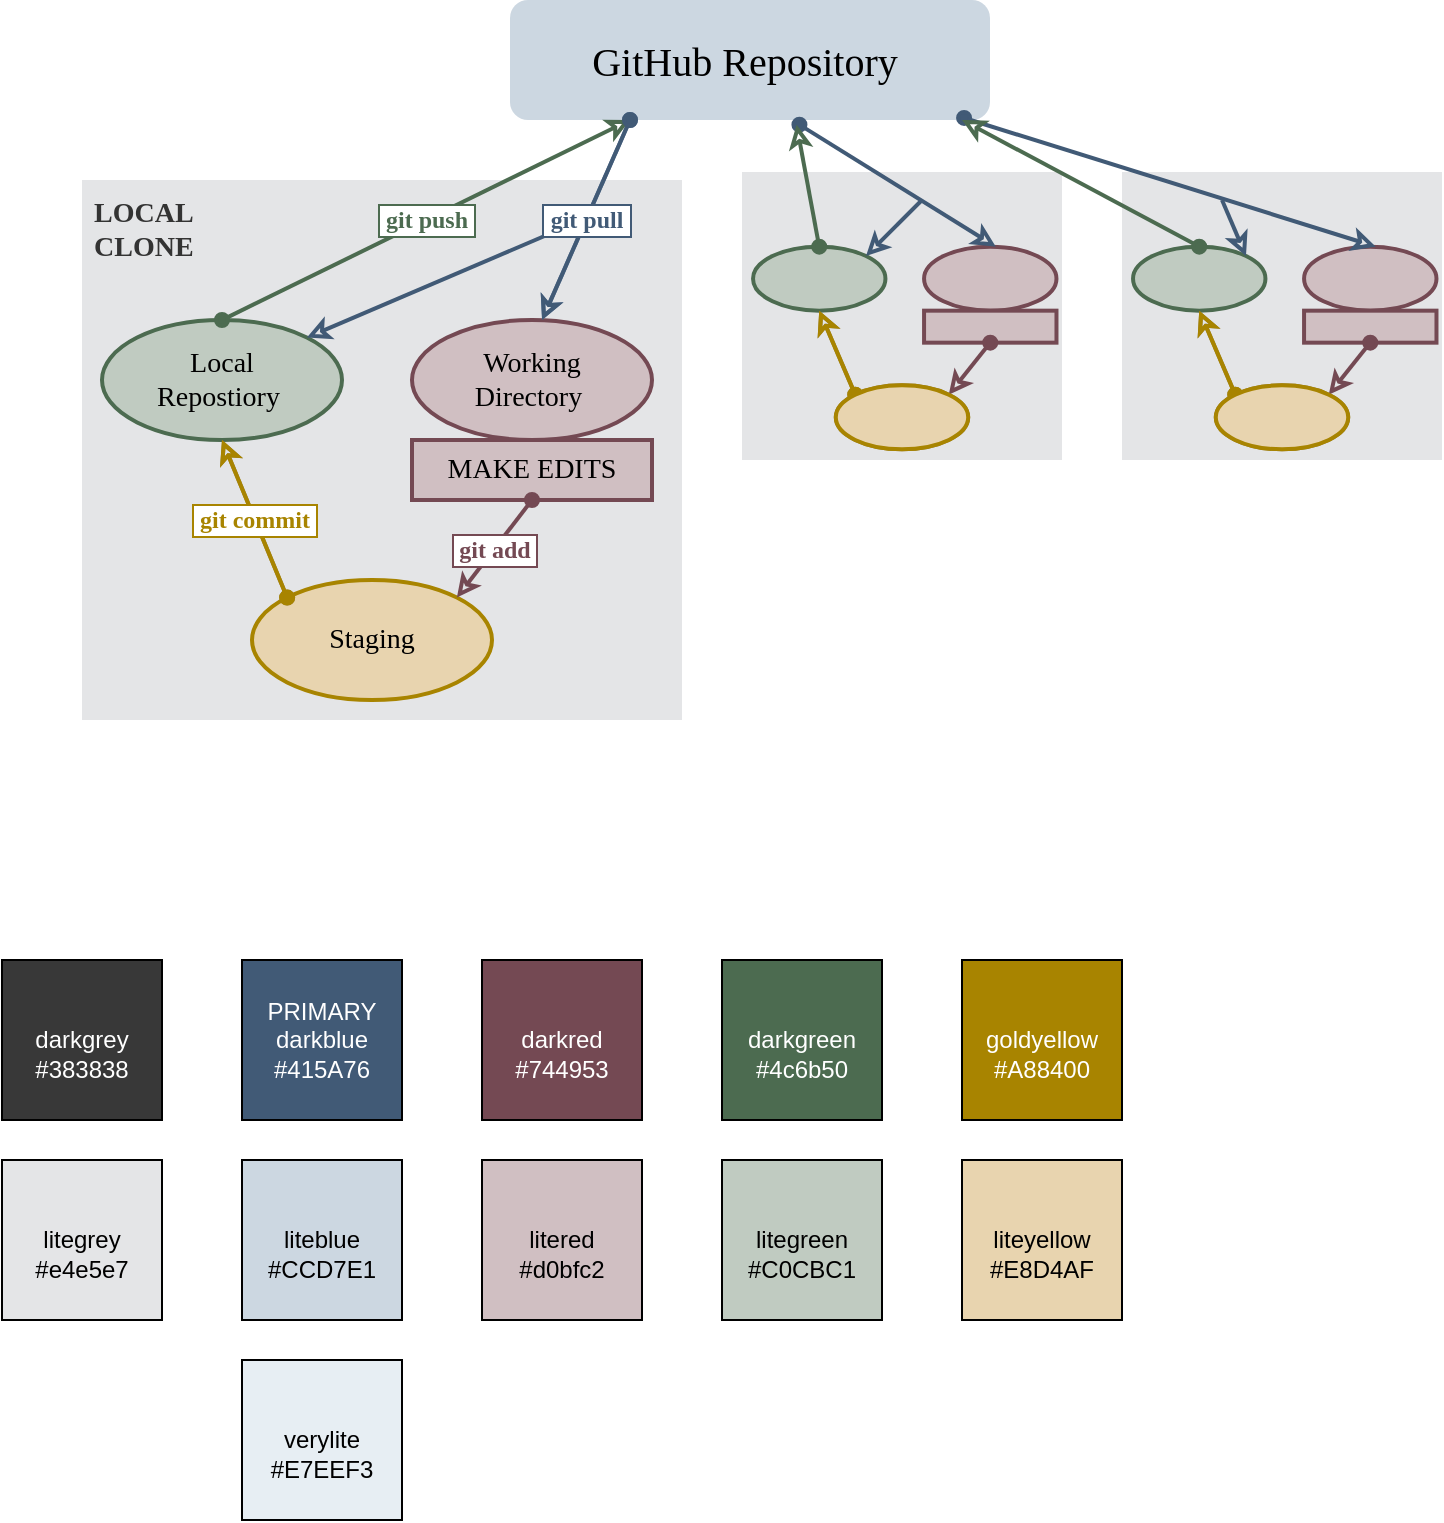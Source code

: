 <mxfile version="19.0.3" type="device" pages="2"><diagram id="C5RBs43oDa-KdzZeNtuy" name="Main Process"><mxGraphModel dx="1662" dy="865" grid="1" gridSize="10" guides="1" tooltips="1" connect="1" arrows="1" fold="1" page="1" pageScale="1" pageWidth="827" pageHeight="1169" math="0" shadow="0"><root><mxCell id="WIyWlLk6GJQsqaUBKTNV-0"/><mxCell id="WIyWlLk6GJQsqaUBKTNV-1" parent="WIyWlLk6GJQsqaUBKTNV-0"/><mxCell id="a2W9emIXJA5LjlHnY-lI-0" value="PRIMARY&lt;br&gt;darkblue&lt;br&gt;#415A76" style="whiteSpace=wrap;html=1;aspect=fixed;fillColor=#415A76;fontColor=#FFFFFF;" vertex="1" parent="WIyWlLk6GJQsqaUBKTNV-1"><mxGeometry x="160" y="520" width="80" height="80" as="geometry"/></mxCell><mxCell id="a2W9emIXJA5LjlHnY-lI-1" value="&lt;br&gt;darkred&lt;br&gt;#744953" style="whiteSpace=wrap;html=1;aspect=fixed;fillColor=#744953;" vertex="1" parent="WIyWlLk6GJQsqaUBKTNV-1"><mxGeometry x="280" y="520" width="80" height="80" as="geometry"/></mxCell><mxCell id="a2W9emIXJA5LjlHnY-lI-2" value="&lt;br&gt;darkgreen&lt;br&gt;#4c6b50" style="whiteSpace=wrap;html=1;aspect=fixed;fillColor=#4c6b50;" vertex="1" parent="WIyWlLk6GJQsqaUBKTNV-1"><mxGeometry x="400" y="520" width="80" height="80" as="geometry"/></mxCell><mxCell id="a2W9emIXJA5LjlHnY-lI-3" value="&lt;br&gt;goldyellow&lt;br&gt;#A88400" style="whiteSpace=wrap;html=1;aspect=fixed;fillColor=#A88400;" vertex="1" parent="WIyWlLk6GJQsqaUBKTNV-1"><mxGeometry x="520" y="520" width="80" height="80" as="geometry"/></mxCell><mxCell id="a2W9emIXJA5LjlHnY-lI-4" value="&lt;br&gt;liteblue&lt;br&gt;#CCD7E1&lt;span style=&quot;color: rgba(0, 0, 0, 0); font-family: monospace; font-size: 0px; text-align: start;&quot;&gt;%3CmxGraphModel%3E%3Croot%3E%3CmxCell%20id%3D%220%22%2F%3E%3CmxCell%20id%3D%221%22%20parent%3D%220%22%2F%3E%3CmxCell%20id%3D%222%22%20value%3D%22%26lt%3Bbr%26gt%3Bliteblue%26lt%3Bbr%26gt%3B%23CCD7E1%22%20style%3D%22whiteSpace%3Dwrap%3Bhtml%3D1%3Baspect%3Dfixed%3B%22%20vertex%3D%221%22%20parent%3D%221%22%3E%3CmxGeometry%20x%3D%2280%22%20y%3D%22620%22%20width%3D%2280%22%20height%3D%2280%22%20as%3D%22geometry%22%2F%3E%3C%2FmxCell%3E%3C%2Froot%3E%3C%2FmxGraphModel%3E&lt;/span&gt;" style="whiteSpace=wrap;html=1;aspect=fixed;fillColor=#CCD7E1;" vertex="1" parent="WIyWlLk6GJQsqaUBKTNV-1"><mxGeometry x="160" y="620" width="80" height="80" as="geometry"/></mxCell><mxCell id="a2W9emIXJA5LjlHnY-lI-8" value="&lt;br&gt;verylite&lt;br&gt;#E7EEF3" style="whiteSpace=wrap;html=1;aspect=fixed;fillColor=#E7EEF3;" vertex="1" parent="WIyWlLk6GJQsqaUBKTNV-1"><mxGeometry x="160" y="720" width="80" height="80" as="geometry"/></mxCell><mxCell id="a2W9emIXJA5LjlHnY-lI-9" value="&lt;br&gt;darkgrey&lt;br&gt;#383838" style="whiteSpace=wrap;html=1;aspect=fixed;fillColor=#383838;fontColor=#FFFFFF;" vertex="1" parent="WIyWlLk6GJQsqaUBKTNV-1"><mxGeometry x="40" y="520" width="80" height="80" as="geometry"/></mxCell><mxCell id="a2W9emIXJA5LjlHnY-lI-10" value="&lt;br&gt;litegrey&lt;br&gt;#e4e5e7&lt;span style=&quot;color: rgba(0, 0, 0, 0); font-family: monospace; font-size: 0px; text-align: start;&quot;&gt;%3CmxGraphModel%3E%3Croot%3E%3CmxCell%20id%3D%220%22%2F%3E%3CmxCell%20id%3D%221%22%20parent%3D%220%22%2F%3E%3CmxCell%20id%3D%222%22%20value%3D%22%26lt%3Bbr%26gt%3Bliteblue%26lt%3Bbr%26gt%3B%23CCD7E1%22%20style%3D%22whiteSpace%3Dwrap%3Bhtml%3D1%3Baspect%3Dfixed%3B%22%20vertex%3D%221%22%20parent%3D%221%22%3E%3CmxGeometry%20x%3D%2280%22%20y%3D%22620%22%20width%3D%2280%22%20height%3D%2280%22%20as%3D%22geometry%22%2F%3E%3C%2FmxCell%3E%3C%2Froot%3E%3C%2FmxGraphModel%3E&lt;/span&gt;" style="whiteSpace=wrap;html=1;aspect=fixed;fillColor=#e4e5e7;" vertex="1" parent="WIyWlLk6GJQsqaUBKTNV-1"><mxGeometry x="40" y="620" width="80" height="80" as="geometry"/></mxCell><mxCell id="a2W9emIXJA5LjlHnY-lI-11" value="&lt;br&gt;goldyellow&lt;br&gt;#A88400" style="whiteSpace=wrap;html=1;aspect=fixed;fillColor=#A88400;" vertex="1" parent="WIyWlLk6GJQsqaUBKTNV-1"><mxGeometry x="520" y="520" width="80" height="80" as="geometry"/></mxCell><mxCell id="a2W9emIXJA5LjlHnY-lI-12" value="&lt;br&gt;darkgreen&lt;br&gt;#4c6b50" style="whiteSpace=wrap;html=1;aspect=fixed;fillColor=#4c6b50;" vertex="1" parent="WIyWlLk6GJQsqaUBKTNV-1"><mxGeometry x="400" y="520" width="80" height="80" as="geometry"/></mxCell><mxCell id="a2W9emIXJA5LjlHnY-lI-13" value="&lt;br&gt;darkred&lt;br&gt;#744953" style="whiteSpace=wrap;html=1;aspect=fixed;fillColor=#744953;" vertex="1" parent="WIyWlLk6GJQsqaUBKTNV-1"><mxGeometry x="280" y="520" width="80" height="80" as="geometry"/></mxCell><mxCell id="a2W9emIXJA5LjlHnY-lI-14" value="&lt;br&gt;goldyellow&lt;br&gt;#A88400" style="whiteSpace=wrap;html=1;aspect=fixed;fillColor=#A88400;fontColor=#FFFFFF;" vertex="1" parent="WIyWlLk6GJQsqaUBKTNV-1"><mxGeometry x="520" y="520" width="80" height="80" as="geometry"/></mxCell><mxCell id="a2W9emIXJA5LjlHnY-lI-15" value="&lt;br&gt;darkgreen&lt;br&gt;#4c6b50" style="whiteSpace=wrap;html=1;aspect=fixed;fillColor=#4c6b50;fontColor=#FFFFFF;" vertex="1" parent="WIyWlLk6GJQsqaUBKTNV-1"><mxGeometry x="400" y="520" width="80" height="80" as="geometry"/></mxCell><mxCell id="a2W9emIXJA5LjlHnY-lI-16" value="&lt;br&gt;darkred&lt;br&gt;#744953" style="whiteSpace=wrap;html=1;aspect=fixed;fillColor=#744953;fontColor=#FFFFFF;" vertex="1" parent="WIyWlLk6GJQsqaUBKTNV-1"><mxGeometry x="280" y="520" width="80" height="80" as="geometry"/></mxCell><mxCell id="a2W9emIXJA5LjlHnY-lI-17" value="&lt;br&gt;litered&lt;br&gt;#d0bfc2" style="whiteSpace=wrap;html=1;aspect=fixed;fillColor=#D0BFC2;fontColor=#000000;" vertex="1" parent="WIyWlLk6GJQsqaUBKTNV-1"><mxGeometry x="280" y="620" width="80" height="80" as="geometry"/></mxCell><mxCell id="a2W9emIXJA5LjlHnY-lI-18" value="&lt;br&gt;litegreen&lt;br&gt;#C0CBC1" style="whiteSpace=wrap;html=1;aspect=fixed;fillColor=#C0CBC1;fontColor=#000000;" vertex="1" parent="WIyWlLk6GJQsqaUBKTNV-1"><mxGeometry x="400" y="620" width="80" height="80" as="geometry"/></mxCell><mxCell id="a2W9emIXJA5LjlHnY-lI-19" value="&lt;br&gt;liteyellow&lt;br&gt;#E8D4AF" style="whiteSpace=wrap;html=1;aspect=fixed;fillColor=#E8D4AF;fontColor=#000000;" vertex="1" parent="WIyWlLk6GJQsqaUBKTNV-1"><mxGeometry x="520" y="620" width="80" height="80" as="geometry"/></mxCell><mxCell id="a2W9emIXJA5LjlHnY-lI-34" value="" style="group" vertex="1" connectable="0" parent="WIyWlLk6GJQsqaUBKTNV-1"><mxGeometry x="80" y="40" width="680" height="360" as="geometry"/></mxCell><mxCell id="WIyWlLk6GJQsqaUBKTNV-3" value="GitHub Repository&amp;nbsp;" style="rounded=1;whiteSpace=wrap;html=1;fontSize=20;glass=0;strokeWidth=2;shadow=0;fontFamily=Ubuntu;strokeColor=none;fillColor=#CCD7E1;" parent="a2W9emIXJA5LjlHnY-lI-34" vertex="1"><mxGeometry x="214" width="240" height="60" as="geometry"/></mxCell><mxCell id="yrWwXNkM9-tN4LQMhv28-8" value="LOCAL&lt;br&gt;CLONE" style="rounded=0;whiteSpace=wrap;html=1;fontFamily=Ubuntu;fontSize=14;align=left;verticalAlign=top;spacingTop=1;spacing=3;spacingLeft=3;fillColor=#E4E5E7;fontColor=none;strokeColor=none;fontStyle=1;noLabel=1;" parent="a2W9emIXJA5LjlHnY-lI-34" vertex="1"><mxGeometry x="330" y="86" width="160" height="144" as="geometry"/></mxCell><mxCell id="yrWwXNkM9-tN4LQMhv28-9" value="&lt;font data-font-src=&quot;https://fonts.googleapis.com/css?family=Source+Sans+Pro&quot; style=&quot;font-size: 14px;&quot;&gt;Working&lt;br style=&quot;font-size: 14px;&quot;&gt;Directory&amp;nbsp;&lt;/font&gt;" style="ellipse;whiteSpace=wrap;html=1;fontFamily=Ubuntu;fillColor=#D0BFC2;strokeColor=#744953;strokeWidth=2;fontSize=14;fontColor=none;noLabel=1;" parent="a2W9emIXJA5LjlHnY-lI-34" vertex="1"><mxGeometry x="421.034" y="123.333" width="66.207" height="32" as="geometry"/></mxCell><mxCell id="yrWwXNkM9-tN4LQMhv28-10" value="Staging" style="ellipse;whiteSpace=wrap;html=1;fontFamily=Ubuntu;fillColor=#E8D4AF;strokeColor=#917C3A;fontSize=14;strokeWidth=2;fontColor=none;noLabel=1;" parent="a2W9emIXJA5LjlHnY-lI-34" vertex="1"><mxGeometry x="376.897" y="192.667" width="66.207" height="32" as="geometry"/></mxCell><mxCell id="yrWwXNkM9-tN4LQMhv28-11" value="Local&lt;br style=&quot;font-size: 14px;&quot;&gt;Repostiory&amp;nbsp;" style="ellipse;whiteSpace=wrap;html=1;fontFamily=Ubuntu;fillColor=#C0CBC1;strokeColor=#4c6b50;fontSize=14;strokeWidth=2;fontColor=none;noLabel=1;" parent="a2W9emIXJA5LjlHnY-lI-34" vertex="1"><mxGeometry x="335.517" y="123.333" width="66.207" height="32" as="geometry"/></mxCell><mxCell id="yrWwXNkM9-tN4LQMhv28-12" value="&amp;nbsp;git commit&amp;nbsp;" style="endArrow=classic;html=1;rounded=0;exitX=0;exitY=0;exitDx=0;exitDy=0;entryX=0.5;entryY=1;entryDx=0;entryDy=0;fontFamily=Ubuntu Mono;fontSize=12;fontColor=none;fontStyle=1;strokeColor=#917C3A;strokeWidth=2;endFill=0;labelBorderColor=#917C3A;startArrow=oval;startFill=1;noLabel=1;" parent="a2W9emIXJA5LjlHnY-lI-34" source="yrWwXNkM9-tN4LQMhv28-10" target="yrWwXNkM9-tN4LQMhv28-11" edge="1"><mxGeometry width="50" height="50" relative="1" as="geometry"><mxPoint x="495.517" y="267.333" as="sourcePoint"/><mxPoint x="523.103" y="240.667" as="targetPoint"/></mxGeometry></mxCell><mxCell id="yrWwXNkM9-tN4LQMhv28-13" value="" style="endArrow=classic;html=1;rounded=0;fontFamily=Ubuntu Mono;fontSize=20;entryX=1;entryY=0;entryDx=0;entryDy=0;strokeWidth=2;strokeColor=#415A76;endFill=0;" parent="a2W9emIXJA5LjlHnY-lI-34" target="yrWwXNkM9-tN4LQMhv28-11" edge="1"><mxGeometry width="50" height="50" relative="1" as="geometry"><mxPoint x="420" y="100" as="sourcePoint"/><mxPoint x="523.103" y="235.333" as="targetPoint"/></mxGeometry></mxCell><mxCell id="yrWwXNkM9-tN4LQMhv28-14" value="&amp;nbsp;git pull&amp;nbsp;" style="endArrow=classic;html=1;rounded=0;fontFamily=Ubuntu Mono;entryX=0.542;entryY=0;entryDx=0;entryDy=0;entryPerimeter=0;strokeColor=#415A76;strokeWidth=2;fontColor=none;fontStyle=1;fontSize=12;endFill=0;spacing=10;spacingTop=0;labelBorderColor=#577299;spacingLeft=0;spacingBottom=0;targetPerimeterSpacing=0;startArrow=oval;startFill=1;noLabel=1;exitX=0.603;exitY=1.039;exitDx=0;exitDy=0;exitPerimeter=0;" parent="a2W9emIXJA5LjlHnY-lI-34" source="WIyWlLk6GJQsqaUBKTNV-3" target="yrWwXNkM9-tN4LQMhv28-9" edge="1"><mxGeometry width="50" height="50" relative="1" as="geometry"><mxPoint x="352.069" y="70" as="sourcePoint"/><mxPoint x="441.684" y="186.686" as="targetPoint"/></mxGeometry></mxCell><mxCell id="yrWwXNkM9-tN4LQMhv28-15" value="&amp;nbsp;git push&amp;nbsp;" style="endArrow=classic;html=1;rounded=0;exitX=0.5;exitY=0;exitDx=0;exitDy=0;fontFamily=Ubuntu Mono;strokeColor=#4c6b50;strokeWidth=2;fontSize=12;fontColor=none;fontStyle=1;endFill=0;labelBorderColor=#648A4E;startArrow=oval;startFill=1;noLabel=1;entryX=0.597;entryY=1.039;entryDx=0;entryDy=0;entryPerimeter=0;" parent="a2W9emIXJA5LjlHnY-lI-34" source="yrWwXNkM9-tN4LQMhv28-11" target="WIyWlLk6GJQsqaUBKTNV-3" edge="1"><mxGeometry width="50" height="50" relative="1" as="geometry"><mxPoint x="394.868" y="186.686" as="sourcePoint"/><mxPoint x="346.552" y="70" as="targetPoint"/></mxGeometry></mxCell><mxCell id="yrWwXNkM9-tN4LQMhv28-16" value="MAKE EDITS" style="rounded=0;whiteSpace=wrap;html=1;fontFamily=Ubuntu;fontSize=14;strokeColor=#744953;strokeWidth=2;fillColor=#D0BFC2;fontColor=none;noLabel=1;" parent="a2W9emIXJA5LjlHnY-lI-34" vertex="1"><mxGeometry x="421.034" y="155.333" width="66.207" height="16" as="geometry"/></mxCell><mxCell id="yrWwXNkM9-tN4LQMhv28-17" value="&amp;nbsp;git add&amp;nbsp;" style="endArrow=classic;html=1;rounded=0;fontFamily=Ubuntu Mono;entryX=1;entryY=0;entryDx=0;entryDy=0;strokeColor=#744953;strokeWidth=2;fontSize=12;fontStyle=1;fontColor=none;endFill=0;labelBorderColor=#A37600;startArrow=oval;startFill=1;exitX=0.5;exitY=1;exitDx=0;exitDy=0;noLabel=1;" parent="a2W9emIXJA5LjlHnY-lI-34" source="yrWwXNkM9-tN4LQMhv28-16" target="yrWwXNkM9-tN4LQMhv28-10" edge="1"><mxGeometry width="50" height="50" relative="1" as="geometry"><mxPoint x="462.414" y="326" as="sourcePoint"/><mxPoint x="523.103" y="240.667" as="targetPoint"/></mxGeometry></mxCell><mxCell id="yrWwXNkM9-tN4LQMhv28-33" value="LOCAL&lt;br&gt;CLONE" style="rounded=0;whiteSpace=wrap;html=1;fontFamily=Ubuntu;fontSize=14;align=left;verticalAlign=top;spacingTop=1;spacing=3;spacingLeft=3;fillColor=#E4E5E7;fontColor=none;strokeColor=none;fontStyle=1;noLabel=1;" parent="a2W9emIXJA5LjlHnY-lI-34" vertex="1"><mxGeometry x="520" y="86" width="160" height="144" as="geometry"/></mxCell><mxCell id="yrWwXNkM9-tN4LQMhv28-34" value="&lt;font data-font-src=&quot;https://fonts.googleapis.com/css?family=Source+Sans+Pro&quot; style=&quot;font-size: 14px;&quot;&gt;Working&lt;br style=&quot;font-size: 14px;&quot;&gt;Directory&amp;nbsp;&lt;/font&gt;" style="ellipse;whiteSpace=wrap;html=1;fontFamily=Ubuntu;fillColor=#D0BFC2;strokeColor=#744953;strokeWidth=2;fontSize=14;fontColor=none;noLabel=1;" parent="a2W9emIXJA5LjlHnY-lI-34" vertex="1"><mxGeometry x="611.034" y="123.333" width="66.207" height="32" as="geometry"/></mxCell><mxCell id="yrWwXNkM9-tN4LQMhv28-35" value="Staging" style="ellipse;whiteSpace=wrap;html=1;fontFamily=Ubuntu;fillColor=#E8D4AF;strokeColor=#917C3A;fontSize=14;strokeWidth=2;fontColor=none;noLabel=1;" parent="a2W9emIXJA5LjlHnY-lI-34" vertex="1"><mxGeometry x="566.897" y="192.667" width="66.207" height="32" as="geometry"/></mxCell><mxCell id="yrWwXNkM9-tN4LQMhv28-36" value="Local&lt;br style=&quot;font-size: 14px;&quot;&gt;Repostiory&amp;nbsp;" style="ellipse;whiteSpace=wrap;html=1;fontFamily=Ubuntu;fillColor=#C0CBC1;strokeColor=#4c6b50;fontSize=14;strokeWidth=2;fontColor=none;noLabel=1;" parent="a2W9emIXJA5LjlHnY-lI-34" vertex="1"><mxGeometry x="525.517" y="123.333" width="66.207" height="32" as="geometry"/></mxCell><mxCell id="yrWwXNkM9-tN4LQMhv28-37" value="&amp;nbsp;git commit&amp;nbsp;" style="endArrow=classic;html=1;rounded=0;exitX=0;exitY=0;exitDx=0;exitDy=0;entryX=0.5;entryY=1;entryDx=0;entryDy=0;fontFamily=Ubuntu Mono;fontSize=12;fontColor=none;fontStyle=1;strokeColor=#917C3A;strokeWidth=2;endFill=0;labelBorderColor=#917C3A;startArrow=oval;startFill=1;noLabel=1;" parent="a2W9emIXJA5LjlHnY-lI-34" source="yrWwXNkM9-tN4LQMhv28-35" target="yrWwXNkM9-tN4LQMhv28-36" edge="1"><mxGeometry width="50" height="50" relative="1" as="geometry"><mxPoint x="685.517" y="267.333" as="sourcePoint"/><mxPoint x="713.103" y="240.667" as="targetPoint"/></mxGeometry></mxCell><mxCell id="yrWwXNkM9-tN4LQMhv28-38" value="" style="endArrow=classic;html=1;rounded=0;fontFamily=Ubuntu Mono;fontSize=20;entryX=1;entryY=0;entryDx=0;entryDy=0;strokeWidth=2;strokeColor=#415A76;endFill=0;" parent="a2W9emIXJA5LjlHnY-lI-34" target="yrWwXNkM9-tN4LQMhv28-36" edge="1"><mxGeometry width="50" height="50" relative="1" as="geometry"><mxPoint x="570" y="100" as="sourcePoint"/><mxPoint x="713.103" y="235.333" as="targetPoint"/></mxGeometry></mxCell><mxCell id="yrWwXNkM9-tN4LQMhv28-39" value="&amp;nbsp;git pull&amp;nbsp;" style="endArrow=classic;html=1;rounded=0;fontFamily=Ubuntu Mono;entryX=0.542;entryY=0;entryDx=0;entryDy=0;entryPerimeter=0;strokeColor=#415A76;strokeWidth=2;fontColor=none;fontStyle=1;fontSize=12;endFill=0;spacing=10;spacingTop=0;labelBorderColor=#577299;spacingLeft=0;spacingBottom=0;targetPerimeterSpacing=0;startArrow=oval;startFill=1;noLabel=1;exitX=0.946;exitY=0.983;exitDx=0;exitDy=0;exitPerimeter=0;" parent="a2W9emIXJA5LjlHnY-lI-34" source="WIyWlLk6GJQsqaUBKTNV-3" target="yrWwXNkM9-tN4LQMhv28-34" edge="1"><mxGeometry width="50" height="50" relative="1" as="geometry"><mxPoint x="542.069" y="70" as="sourcePoint"/><mxPoint x="631.684" y="186.686" as="targetPoint"/></mxGeometry></mxCell><mxCell id="yrWwXNkM9-tN4LQMhv28-40" value="&amp;nbsp;git push&amp;nbsp;" style="endArrow=classic;html=1;rounded=0;exitX=0.5;exitY=0;exitDx=0;exitDy=0;fontFamily=Ubuntu Mono;strokeColor=#4c6b50;strokeWidth=2;fontSize=12;fontColor=none;fontStyle=1;endFill=0;labelBorderColor=#648A4E;startArrow=oval;startFill=1;noLabel=1;" parent="a2W9emIXJA5LjlHnY-lI-34" source="yrWwXNkM9-tN4LQMhv28-36" edge="1"><mxGeometry width="50" height="50" relative="1" as="geometry"><mxPoint x="584.868" y="186.686" as="sourcePoint"/><mxPoint x="440" y="60" as="targetPoint"/></mxGeometry></mxCell><mxCell id="yrWwXNkM9-tN4LQMhv28-41" value="MAKE EDITS" style="rounded=0;whiteSpace=wrap;html=1;fontFamily=Ubuntu;fontSize=14;strokeColor=#744953;strokeWidth=2;fillColor=#D0BFC2;fontColor=none;noLabel=1;" parent="a2W9emIXJA5LjlHnY-lI-34" vertex="1"><mxGeometry x="611.034" y="155.333" width="66.207" height="16" as="geometry"/></mxCell><mxCell id="yrWwXNkM9-tN4LQMhv28-42" value="&amp;nbsp;git add&amp;nbsp;" style="endArrow=classic;html=1;rounded=0;fontFamily=Ubuntu Mono;entryX=1;entryY=0;entryDx=0;entryDy=0;strokeColor=#744953;strokeWidth=2;fontSize=12;fontStyle=1;fontColor=none;endFill=0;labelBorderColor=#A37600;startArrow=oval;startFill=1;exitX=0.5;exitY=1;exitDx=0;exitDy=0;noLabel=1;" parent="a2W9emIXJA5LjlHnY-lI-34" source="yrWwXNkM9-tN4LQMhv28-41" target="yrWwXNkM9-tN4LQMhv28-35" edge="1"><mxGeometry width="50" height="50" relative="1" as="geometry"><mxPoint x="652.414" y="326" as="sourcePoint"/><mxPoint x="713.103" y="240.667" as="targetPoint"/></mxGeometry></mxCell><mxCell id="bciiaMlSUtFdNA2GjQoY-3" value="LOCAL&lt;br&gt;CLONE" style="rounded=0;whiteSpace=wrap;html=1;fontFamily=Ubuntu;fontSize=14;align=left;verticalAlign=top;spacingTop=1;spacing=3;spacingLeft=3;fillColor=#E4E5E7;fontColor=#333333;strokeColor=none;fontStyle=1" parent="a2W9emIXJA5LjlHnY-lI-34" vertex="1"><mxGeometry y="90" width="300" height="270" as="geometry"/></mxCell><mxCell id="bciiaMlSUtFdNA2GjQoY-0" value="&lt;font data-font-src=&quot;https://fonts.googleapis.com/css?family=Source+Sans+Pro&quot; style=&quot;font-size: 14px;&quot;&gt;Working&lt;br style=&quot;font-size: 14px;&quot;&gt;Directory&amp;nbsp;&lt;/font&gt;" style="ellipse;whiteSpace=wrap;html=1;fontFamily=Ubuntu;fillColor=#D0BFC2;strokeColor=#744953;strokeWidth=2;fontSize=14;" parent="a2W9emIXJA5LjlHnY-lI-34" vertex="1"><mxGeometry x="165" y="160" width="120" height="60" as="geometry"/></mxCell><mxCell id="bciiaMlSUtFdNA2GjQoY-1" value="Staging" style="ellipse;whiteSpace=wrap;html=1;fontFamily=Ubuntu;fillColor=#E8D4AF;strokeColor=#A88400;fontSize=14;strokeWidth=2;" parent="a2W9emIXJA5LjlHnY-lI-34" vertex="1"><mxGeometry x="85" y="290" width="120" height="60" as="geometry"/></mxCell><mxCell id="bciiaMlSUtFdNA2GjQoY-2" value="Local&lt;br style=&quot;font-size: 14px;&quot;&gt;Repostiory&amp;nbsp;" style="ellipse;whiteSpace=wrap;html=1;fontFamily=Ubuntu;fillColor=#C0CBC1;strokeColor=#4c6b50;fontSize=14;strokeWidth=2;" parent="a2W9emIXJA5LjlHnY-lI-34" vertex="1"><mxGeometry x="10" y="160" width="120" height="60" as="geometry"/></mxCell><mxCell id="yrWwXNkM9-tN4LQMhv28-1" value="&amp;nbsp;git commit&amp;nbsp;" style="endArrow=classic;html=1;rounded=0;exitX=0;exitY=0;exitDx=0;exitDy=0;entryX=0.5;entryY=1;entryDx=0;entryDy=0;fontFamily=Ubuntu Mono;fontSize=12;fontColor=#917C3A;fontStyle=1;strokeColor=#917C3A;strokeWidth=2;endFill=0;labelBorderColor=#917C3A;startArrow=oval;startFill=1;" parent="a2W9emIXJA5LjlHnY-lI-34" source="bciiaMlSUtFdNA2GjQoY-1" target="bciiaMlSUtFdNA2GjQoY-2" edge="1"><mxGeometry width="50" height="50" relative="1" as="geometry"><mxPoint x="300" y="430" as="sourcePoint"/><mxPoint x="350" y="380" as="targetPoint"/></mxGeometry></mxCell><mxCell id="yrWwXNkM9-tN4LQMhv28-4" value="" style="endArrow=classic;html=1;rounded=0;fontFamily=Ubuntu Mono;fontSize=20;entryX=1;entryY=0;entryDx=0;entryDy=0;strokeWidth=2;strokeColor=#415A76;endFill=0;" parent="a2W9emIXJA5LjlHnY-lI-34" target="bciiaMlSUtFdNA2GjQoY-2" edge="1"><mxGeometry width="50" height="50" relative="1" as="geometry"><mxPoint x="250" y="110" as="sourcePoint"/><mxPoint x="350" y="370" as="targetPoint"/></mxGeometry></mxCell><mxCell id="yrWwXNkM9-tN4LQMhv28-3" value="&amp;nbsp;git pull&amp;nbsp;" style="endArrow=classic;html=1;rounded=0;fontFamily=Ubuntu Mono;exitX=0.25;exitY=1;exitDx=0;exitDy=0;entryX=0.542;entryY=0;entryDx=0;entryDy=0;entryPerimeter=0;strokeColor=#577299;strokeWidth=2;fontColor=#577299;fontStyle=1;fontSize=12;endFill=0;spacing=10;spacingTop=0;labelBorderColor=#577299;spacingLeft=0;spacingBottom=0;targetPerimeterSpacing=0;startArrow=oval;startFill=1;" parent="a2W9emIXJA5LjlHnY-lI-34" source="WIyWlLk6GJQsqaUBKTNV-3" target="bciiaMlSUtFdNA2GjQoY-0" edge="1"><mxGeometry width="50" height="50" relative="1" as="geometry"><mxPoint x="228.04" y="229.28" as="sourcePoint"/><mxPoint x="202.426" y="278.787" as="targetPoint"/></mxGeometry></mxCell><mxCell id="yrWwXNkM9-tN4LQMhv28-5" value="&amp;nbsp;git push&amp;nbsp;" style="endArrow=classic;html=1;rounded=0;exitX=0.5;exitY=0;exitDx=0;exitDy=0;entryX=0.25;entryY=1;entryDx=0;entryDy=0;fontFamily=Ubuntu Mono;strokeColor=#4c6b50;strokeWidth=2;fontSize=12;fontColor=#4C6B50;fontStyle=1;endFill=0;labelBorderColor=#4C6B50;startArrow=oval;startFill=1;" parent="a2W9emIXJA5LjlHnY-lI-34" source="bciiaMlSUtFdNA2GjQoY-2" target="WIyWlLk6GJQsqaUBKTNV-3" edge="1"><mxGeometry width="50" height="50" relative="1" as="geometry"><mxPoint x="117.574" y="278.787" as="sourcePoint"/><mxPoint x="80" y="230" as="targetPoint"/></mxGeometry></mxCell><mxCell id="yrWwXNkM9-tN4LQMhv28-7" value="MAKE EDITS" style="rounded=0;whiteSpace=wrap;html=1;fontFamily=Ubuntu;fontSize=14;strokeColor=#744953;strokeWidth=2;fillColor=#D0BFC2;" parent="a2W9emIXJA5LjlHnY-lI-34" vertex="1"><mxGeometry x="165" y="220" width="120" height="30" as="geometry"/></mxCell><mxCell id="yrWwXNkM9-tN4LQMhv28-2" value="&amp;nbsp;git add&amp;nbsp;" style="endArrow=classic;html=1;rounded=0;fontFamily=Ubuntu Mono;entryX=1;entryY=0;entryDx=0;entryDy=0;strokeColor=#744953;strokeWidth=2;fontSize=12;fontStyle=1;fontColor=#744953;endFill=0;labelBorderColor=#744953;startArrow=oval;startFill=1;exitX=0.5;exitY=1;exitDx=0;exitDy=0;" parent="a2W9emIXJA5LjlHnY-lI-34" source="yrWwXNkM9-tN4LQMhv28-7" target="bciiaMlSUtFdNA2GjQoY-1" edge="1"><mxGeometry width="50" height="50" relative="1" as="geometry"><mxPoint x="240" y="540" as="sourcePoint"/><mxPoint x="350" y="380" as="targetPoint"/></mxGeometry></mxCell><mxCell id="a2W9emIXJA5LjlHnY-lI-24" value="&amp;nbsp;git pull&amp;nbsp;" style="endArrow=classic;html=1;rounded=0;fontFamily=Ubuntu Mono;exitX=0.25;exitY=1;exitDx=0;exitDy=0;entryX=0.542;entryY=0;entryDx=0;entryDy=0;entryPerimeter=0;strokeColor=#415A76;strokeWidth=2;fontColor=#415A76;fontStyle=1;fontSize=12;endFill=0;spacing=10;spacingTop=0;labelBorderColor=#415A76;spacingLeft=0;spacingBottom=0;targetPerimeterSpacing=0;startArrow=oval;startFill=1;" edge="1" parent="a2W9emIXJA5LjlHnY-lI-34"><mxGeometry width="50" height="50" relative="1" as="geometry"><mxPoint x="274" y="60" as="sourcePoint"/><mxPoint x="230.04" y="160" as="targetPoint"/></mxGeometry></mxCell><mxCell id="a2W9emIXJA5LjlHnY-lI-27" value="&amp;nbsp;git commit&amp;nbsp;" style="endArrow=classic;html=1;rounded=0;exitX=0;exitY=0;exitDx=0;exitDy=0;entryX=0.5;entryY=1;entryDx=0;entryDy=0;fontFamily=Ubuntu Mono;fontSize=12;fontColor=#A88400;fontStyle=1;strokeColor=#A88400;strokeWidth=2;endFill=0;labelBorderColor=#A88400;startArrow=oval;startFill=1;" edge="1" parent="a2W9emIXJA5LjlHnY-lI-34"><mxGeometry width="50" height="50" relative="1" as="geometry"><mxPoint x="102.574" y="298.787" as="sourcePoint"/><mxPoint x="70" y="220" as="targetPoint"/></mxGeometry></mxCell><mxCell id="a2W9emIXJA5LjlHnY-lI-28" value="&amp;nbsp;git commit&amp;nbsp;" style="endArrow=classic;html=1;rounded=0;exitX=0;exitY=0;exitDx=0;exitDy=0;entryX=0.5;entryY=1;entryDx=0;entryDy=0;fontFamily=Ubuntu Mono;fontSize=12;fontColor=none;fontStyle=1;strokeColor=#A88400;strokeWidth=2;endFill=0;labelBorderColor=#917C3A;startArrow=oval;startFill=1;noLabel=1;" edge="1" source="a2W9emIXJA5LjlHnY-lI-31" parent="a2W9emIXJA5LjlHnY-lI-34"><mxGeometry width="50" height="50" relative="1" as="geometry"><mxPoint x="495.517" y="267.333" as="sourcePoint"/><mxPoint x="368.621" y="155.333" as="targetPoint"/></mxGeometry></mxCell><mxCell id="a2W9emIXJA5LjlHnY-lI-29" value="&amp;nbsp;git commit&amp;nbsp;" style="endArrow=classic;html=1;rounded=0;exitX=0;exitY=0;exitDx=0;exitDy=0;entryX=0.5;entryY=1;entryDx=0;entryDy=0;fontFamily=Ubuntu Mono;fontSize=12;fontColor=none;fontStyle=1;strokeColor=#A88400;strokeWidth=2;endFill=0;labelBorderColor=#917C3A;startArrow=oval;startFill=1;noLabel=1;" edge="1" source="a2W9emIXJA5LjlHnY-lI-30" parent="a2W9emIXJA5LjlHnY-lI-34"><mxGeometry width="50" height="50" relative="1" as="geometry"><mxPoint x="685.517" y="267.333" as="sourcePoint"/><mxPoint x="558.621" y="155.333" as="targetPoint"/></mxGeometry></mxCell><mxCell id="a2W9emIXJA5LjlHnY-lI-30" value="Staging" style="ellipse;whiteSpace=wrap;html=1;fontFamily=Ubuntu;fillColor=#E8D4AF;strokeColor=#A88400;fontSize=14;strokeWidth=2;fontColor=none;noLabel=1;" vertex="1" parent="a2W9emIXJA5LjlHnY-lI-34"><mxGeometry x="566.897" y="192.667" width="66.207" height="32" as="geometry"/></mxCell><mxCell id="a2W9emIXJA5LjlHnY-lI-31" value="Staging" style="ellipse;whiteSpace=wrap;html=1;fontFamily=Ubuntu;fillColor=#E8D4AF;strokeColor=#A88400;fontSize=14;strokeWidth=2;fontColor=none;noLabel=1;" vertex="1" parent="a2W9emIXJA5LjlHnY-lI-34"><mxGeometry x="376.897" y="192.667" width="66.207" height="32" as="geometry"/></mxCell></root></mxGraphModel></diagram><diagram id="mYfBPphBmcB2HTifZsHS" name="Common Commands"><mxGraphModel dx="1422" dy="865" grid="1" gridSize="10" guides="1" tooltips="1" connect="1" arrows="1" fold="1" page="1" pageScale="1" pageWidth="850" pageHeight="1100" math="0" shadow="0"><root><mxCell id="0"/><mxCell id="1" parent="0"/><mxCell id="IGER7FLqmNd630i4EJB5-1" value="PRIMARY&lt;br&gt;darkblue&lt;br&gt;#415A76" style="whiteSpace=wrap;html=1;aspect=fixed;fillColor=#415A76;fontColor=#FFFFFF;" vertex="1" parent="1"><mxGeometry x="160" y="690" width="80" height="80" as="geometry"/></mxCell><mxCell id="IGER7FLqmNd630i4EJB5-2" value="&lt;br&gt;darkred&lt;br&gt;#744953" style="whiteSpace=wrap;html=1;aspect=fixed;fillColor=#744953;" vertex="1" parent="1"><mxGeometry x="280" y="690" width="80" height="80" as="geometry"/></mxCell><mxCell id="IGER7FLqmNd630i4EJB5-3" value="&lt;br&gt;darkgreen&lt;br&gt;#4c6b50" style="whiteSpace=wrap;html=1;aspect=fixed;fillColor=#4c6b50;" vertex="1" parent="1"><mxGeometry x="400" y="690" width="80" height="80" as="geometry"/></mxCell><mxCell id="IGER7FLqmNd630i4EJB5-4" value="&lt;br&gt;goldyellow&lt;br&gt;#A88400" style="whiteSpace=wrap;html=1;aspect=fixed;fillColor=#A88400;" vertex="1" parent="1"><mxGeometry x="520" y="690" width="80" height="80" as="geometry"/></mxCell><mxCell id="IGER7FLqmNd630i4EJB5-5" value="&lt;br&gt;liteblue&lt;br&gt;#CCD7E1&lt;span style=&quot;color: rgba(0, 0, 0, 0); font-family: monospace; font-size: 0px; text-align: start;&quot;&gt;%3CmxGraphModel%3E%3Croot%3E%3CmxCell%20id%3D%220%22%2F%3E%3CmxCell%20id%3D%221%22%20parent%3D%220%22%2F%3E%3CmxCell%20id%3D%222%22%20value%3D%22%26lt%3Bbr%26gt%3Bliteblue%26lt%3Bbr%26gt%3B%23CCD7E1%22%20style%3D%22whiteSpace%3Dwrap%3Bhtml%3D1%3Baspect%3Dfixed%3B%22%20vertex%3D%221%22%20parent%3D%221%22%3E%3CmxGeometry%20x%3D%2280%22%20y%3D%22620%22%20width%3D%2280%22%20height%3D%2280%22%20as%3D%22geometry%22%2F%3E%3C%2FmxCell%3E%3C%2Froot%3E%3C%2FmxGraphModel%3E&lt;/span&gt;" style="whiteSpace=wrap;html=1;aspect=fixed;fillColor=#CCD7E1;" vertex="1" parent="1"><mxGeometry x="160" y="790" width="80" height="80" as="geometry"/></mxCell><mxCell id="IGER7FLqmNd630i4EJB5-6" value="&lt;br&gt;verylite&lt;br&gt;#E7EEF3" style="whiteSpace=wrap;html=1;aspect=fixed;fillColor=#E7EEF3;" vertex="1" parent="1"><mxGeometry x="160" y="890" width="80" height="80" as="geometry"/></mxCell><mxCell id="IGER7FLqmNd630i4EJB5-7" value="&lt;br&gt;darkgrey&lt;br&gt;#383838" style="whiteSpace=wrap;html=1;aspect=fixed;fillColor=#383838;fontColor=#FFFFFF;" vertex="1" parent="1"><mxGeometry x="40" y="690" width="80" height="80" as="geometry"/></mxCell><mxCell id="IGER7FLqmNd630i4EJB5-8" value="&lt;br&gt;litegrey&lt;br&gt;#e4e5e7&lt;span style=&quot;color: rgba(0, 0, 0, 0); font-family: monospace; font-size: 0px; text-align: start;&quot;&gt;%3CmxGraphModel%3E%3Croot%3E%3CmxCell%20id%3D%220%22%2F%3E%3CmxCell%20id%3D%221%22%20parent%3D%220%22%2F%3E%3CmxCell%20id%3D%222%22%20value%3D%22%26lt%3Bbr%26gt%3Bliteblue%26lt%3Bbr%26gt%3B%23CCD7E1%22%20style%3D%22whiteSpace%3Dwrap%3Bhtml%3D1%3Baspect%3Dfixed%3B%22%20vertex%3D%221%22%20parent%3D%221%22%3E%3CmxGeometry%20x%3D%2280%22%20y%3D%22620%22%20width%3D%2280%22%20height%3D%2280%22%20as%3D%22geometry%22%2F%3E%3C%2FmxCell%3E%3C%2Froot%3E%3C%2FmxGraphModel%3E&lt;/span&gt;" style="whiteSpace=wrap;html=1;aspect=fixed;fillColor=#e4e5e7;" vertex="1" parent="1"><mxGeometry x="40" y="790" width="80" height="80" as="geometry"/></mxCell><mxCell id="IGER7FLqmNd630i4EJB5-9" value="&lt;br&gt;goldyellow&lt;br&gt;#A88400" style="whiteSpace=wrap;html=1;aspect=fixed;fillColor=#A88400;" vertex="1" parent="1"><mxGeometry x="520" y="690" width="80" height="80" as="geometry"/></mxCell><mxCell id="IGER7FLqmNd630i4EJB5-10" value="&lt;br&gt;darkgreen&lt;br&gt;#4c6b50" style="whiteSpace=wrap;html=1;aspect=fixed;fillColor=#4c6b50;" vertex="1" parent="1"><mxGeometry x="400" y="690" width="80" height="80" as="geometry"/></mxCell><mxCell id="IGER7FLqmNd630i4EJB5-11" value="&lt;br&gt;darkred&lt;br&gt;#744953" style="whiteSpace=wrap;html=1;aspect=fixed;fillColor=#744953;" vertex="1" parent="1"><mxGeometry x="280" y="690" width="80" height="80" as="geometry"/></mxCell><mxCell id="IGER7FLqmNd630i4EJB5-12" value="&lt;br&gt;goldyellow&lt;br&gt;#A88400" style="whiteSpace=wrap;html=1;aspect=fixed;fillColor=#A88400;fontColor=#FFFFFF;" vertex="1" parent="1"><mxGeometry x="520" y="690" width="80" height="80" as="geometry"/></mxCell><mxCell id="IGER7FLqmNd630i4EJB5-13" value="&lt;br&gt;darkgreen&lt;br&gt;#4c6b50" style="whiteSpace=wrap;html=1;aspect=fixed;fillColor=#4c6b50;fontColor=#FFFFFF;" vertex="1" parent="1"><mxGeometry x="400" y="690" width="80" height="80" as="geometry"/></mxCell><mxCell id="IGER7FLqmNd630i4EJB5-14" value="&lt;br&gt;darkred&lt;br&gt;#744953" style="whiteSpace=wrap;html=1;aspect=fixed;fillColor=#744953;fontColor=#FFFFFF;" vertex="1" parent="1"><mxGeometry x="280" y="690" width="80" height="80" as="geometry"/></mxCell><mxCell id="IGER7FLqmNd630i4EJB5-15" value="&lt;br&gt;litered&lt;br&gt;#d0bfc2" style="whiteSpace=wrap;html=1;aspect=fixed;fillColor=#D0BFC2;fontColor=#000000;" vertex="1" parent="1"><mxGeometry x="280" y="790" width="80" height="80" as="geometry"/></mxCell><mxCell id="IGER7FLqmNd630i4EJB5-16" value="&lt;br&gt;litegreen&lt;br&gt;#C0CBC1" style="whiteSpace=wrap;html=1;aspect=fixed;fillColor=#C0CBC1;fontColor=#000000;" vertex="1" parent="1"><mxGeometry x="400" y="790" width="80" height="80" as="geometry"/></mxCell><mxCell id="IGER7FLqmNd630i4EJB5-17" value="&lt;br&gt;liteyellow&lt;br&gt;#E8D4AF" style="whiteSpace=wrap;html=1;aspect=fixed;fillColor=#E8D4AF;fontColor=#000000;" vertex="1" parent="1"><mxGeometry x="520" y="790" width="80" height="80" as="geometry"/></mxCell><mxCell id="B83PyI-CNZHHtMz-aPlt-9" value="" style="group" vertex="1" connectable="0" parent="1"><mxGeometry x="120" y="40" width="620" height="520" as="geometry"/></mxCell><mxCell id="05LdZg05Dn53RpypP8j3-1" value="LOCAL CLONE" style="rounded=0;whiteSpace=wrap;html=1;fontFamily=Ubuntu;fontSize=14;align=center;verticalAlign=top;spacingTop=1;spacing=3;spacingLeft=3;fillColor=#E4E5E7;fontColor=#333333;strokeColor=none;fontStyle=1" parent="B83PyI-CNZHHtMz-aPlt-9" vertex="1"><mxGeometry width="480" height="520" as="geometry"/></mxCell><mxCell id="gMJ5QKgWJ9WkCh6bV8mM-1" value="GitHub Repository&amp;nbsp;" style="rounded=1;whiteSpace=wrap;html=1;fontSize=20;glass=0;strokeWidth=2;shadow=0;fontFamily=Ubuntu;strokeColor=none;fillColor=#CCD7E1;" parent="B83PyI-CNZHHtMz-aPlt-9" vertex="1"><mxGeometry x="500" y="40" width="120" height="60" as="geometry"/></mxCell><mxCell id="gMJ5QKgWJ9WkCh6bV8mM-3" value="&lt;font data-font-src=&quot;https://fonts.googleapis.com/css?family=Source+Sans+Pro&quot; style=&quot;font-size: 14px;&quot;&gt;Working&lt;br style=&quot;font-size: 14px;&quot;&gt;Directory&amp;nbsp;&lt;/font&gt;" style="ellipse;whiteSpace=wrap;html=1;fontFamily=Ubuntu;fillColor=#D0BFC2;strokeColor=#744953;strokeWidth=2;fontSize=14;" parent="B83PyI-CNZHHtMz-aPlt-9" vertex="1"><mxGeometry x="20" y="40" width="120" height="60" as="geometry"/></mxCell><mxCell id="gMJ5QKgWJ9WkCh6bV8mM-4" value="Staging" style="ellipse;whiteSpace=wrap;html=1;fontFamily=Ubuntu;fillColor=#E8D4AF;strokeColor=#A88400;fontSize=14;strokeWidth=2;" parent="B83PyI-CNZHHtMz-aPlt-9" vertex="1"><mxGeometry x="180" y="40" width="120" height="60" as="geometry"/></mxCell><mxCell id="gMJ5QKgWJ9WkCh6bV8mM-5" value="Local&lt;br style=&quot;font-size: 14px;&quot;&gt;Repostiory&amp;nbsp;" style="ellipse;whiteSpace=wrap;html=1;fontFamily=Ubuntu;fillColor=#C0CBC1;strokeColor=#4c6b50;fontSize=14;strokeWidth=2;" parent="B83PyI-CNZHHtMz-aPlt-9" vertex="1"><mxGeometry x="340" y="40" width="120" height="60" as="geometry"/></mxCell><mxCell id="HZqkSXDcoi5HVie60wjc-3" value="&amp;nbsp;git push&amp;nbsp;" style="endArrow=oval;html=1;rounded=0;fontFamily=Ubuntu Mono;strokeColor=#4c6b50;strokeWidth=2;fontSize=12;fontColor=none;fontStyle=1;endFill=1;labelBorderColor=#648A4E;startArrow=oval;startFill=1;noLabel=1;entryX=0.832;entryY=0.998;entryDx=0;entryDy=0;entryPerimeter=0;exitX=0.5;exitY=1;exitDx=0;exitDy=0;" parent="B83PyI-CNZHHtMz-aPlt-9" source="gMJ5QKgWJ9WkCh6bV8mM-5" target="05LdZg05Dn53RpypP8j3-1" edge="1"><mxGeometry width="50" height="50" relative="1" as="geometry"><mxPoint x="180.001" y="310.993" as="sourcePoint"/><mxPoint x="168.66" y="250" as="targetPoint"/></mxGeometry></mxCell><mxCell id="HZqkSXDcoi5HVie60wjc-4" value="&amp;nbsp;git add&amp;nbsp;" style="endArrow=oval;html=1;rounded=0;fontFamily=Ubuntu Mono;strokeColor=#744953;strokeWidth=2;fontSize=12;fontStyle=1;fontColor=none;endFill=1;labelBorderColor=#A37600;startArrow=oval;startFill=1;exitX=0.5;exitY=1;exitDx=0;exitDy=0;noLabel=1;entryX=0.167;entryY=1;entryDx=0;entryDy=0;entryPerimeter=0;" parent="B83PyI-CNZHHtMz-aPlt-9" source="gMJ5QKgWJ9WkCh6bV8mM-3" edge="1" target="05LdZg05Dn53RpypP8j3-1"><mxGeometry width="50" height="50" relative="1" as="geometry"><mxPoint x="80.768" y="120.003" as="sourcePoint"/><mxPoint x="80" y="1120" as="targetPoint"/></mxGeometry></mxCell><mxCell id="HZqkSXDcoi5HVie60wjc-2" value="" style="endArrow=oval;html=1;rounded=0;fontFamily=Ubuntu Mono;fontSize=20;strokeWidth=2;strokeColor=#415A76;endFill=1;startArrow=oval;startFill=1;exitX=0.5;exitY=1;exitDx=0;exitDy=0;" parent="B83PyI-CNZHHtMz-aPlt-9" source="gMJ5QKgWJ9WkCh6bV8mM-1" edge="1"><mxGeometry width="50" height="50" relative="1" as="geometry"><mxPoint x="380" y="100" as="sourcePoint"/><mxPoint x="560" y="520" as="targetPoint"/></mxGeometry></mxCell><mxCell id="B83PyI-CNZHHtMz-aPlt-2" value="&lt;font data-font-src=&quot;https://fonts.googleapis.com/css?family=Source+Code+Pro&quot; face=&quot;Source Code Pro&quot;&gt;&lt;b&gt;git commit&lt;/b&gt;&lt;/font&gt;" style="shape=flexArrow;endArrow=classic;html=1;rounded=0;width=18;fillColor=#C0CBC1;gradientColor=#E8D4AF;strokeColor=#333333;strokeWidth=0.5;gradientDirection=west;labelBackgroundColor=none;" edge="1" parent="B83PyI-CNZHHtMz-aPlt-9"><mxGeometry width="50" height="50" relative="1" as="geometry"><mxPoint x="240" y="340" as="sourcePoint"/><mxPoint x="400" y="340" as="targetPoint"/></mxGeometry></mxCell><mxCell id="B83PyI-CNZHHtMz-aPlt-3" value="&lt;font data-font-src=&quot;https://fonts.googleapis.com/css?family=Source+Code+Pro&quot; face=&quot;Source Code Pro&quot;&gt;&lt;b&gt;git reset&lt;/b&gt;&lt;/font&gt;" style="shape=flexArrow;endArrow=classic;html=1;rounded=0;width=18;fillColor=#D0BFC2;gradientColor=#E8D4AF;strokeColor=#333333;strokeWidth=0.5;gradientDirection=east;labelBackgroundColor=none;" edge="1" parent="B83PyI-CNZHHtMz-aPlt-9"><mxGeometry width="50" height="50" relative="1" as="geometry"><mxPoint x="240" y="340" as="sourcePoint"/><mxPoint x="80" y="340" as="targetPoint"/></mxGeometry></mxCell><mxCell id="HZqkSXDcoi5HVie60wjc-1" value="&amp;nbsp;git commit&amp;nbsp;" style="endArrow=oval;html=1;rounded=0;entryX=0.5;entryY=1;entryDx=0;entryDy=0;fontFamily=Ubuntu Mono;fontSize=12;fontColor=none;fontStyle=1;strokeColor=#917C3A;strokeWidth=2;endFill=1;labelBorderColor=#917C3A;startArrow=oval;startFill=1;noLabel=1;exitX=0.5;exitY=1;exitDx=0;exitDy=0;" parent="B83PyI-CNZHHtMz-aPlt-9" source="05LdZg05Dn53RpypP8j3-1" target="gMJ5QKgWJ9WkCh6bV8mM-4" edge="1"><mxGeometry width="50" height="50" relative="1" as="geometry"><mxPoint x="258.009" y="162.005" as="sourcePoint"/><mxPoint x="240.001" y="120.003" as="targetPoint"/></mxGeometry></mxCell><mxCell id="B83PyI-CNZHHtMz-aPlt-1" value="&lt;b&gt;git status&lt;/b&gt;" style="shape=flexArrow;endArrow=classic;startArrow=classic;html=1;rounded=0;labelBackgroundColor=none;labelBorderColor=none;fontColor=#000000;strokeColor=#000000;fillColor=#D0BFC2;gradientColor=#C0CBC1;gradientDirection=east;width=20;endSize=6;strokeWidth=0.5;fontFamily=Source Code Pro;fontSource=https%3A%2F%2Ffonts.googleapis.com%2Fcss%3Ffamily%3DSource%2BCode%2BPro;" edge="1" parent="B83PyI-CNZHHtMz-aPlt-9"><mxGeometry width="100" height="100" relative="1" as="geometry"><mxPoint x="80" y="290" as="sourcePoint"/><mxPoint x="400" y="290" as="targetPoint"/></mxGeometry></mxCell><mxCell id="IGER7FLqmNd630i4EJB5-23" value="&lt;b&gt;git diff&lt;/b&gt;" style="shape=flexArrow;endArrow=classic;startArrow=classic;html=1;rounded=0;labelBackgroundColor=none;labelBorderColor=none;fontColor=#000000;strokeColor=#000000;fillColor=#D0BFC2;gradientColor=#E8D4AF;gradientDirection=east;width=20;endSize=6;strokeWidth=0.5;fontFamily=Source Code Pro;fontSource=https%3A%2F%2Ffonts.googleapis.com%2Fcss%3Ffamily%3DSource%2BCode%2BPro;" edge="1" parent="B83PyI-CNZHHtMz-aPlt-9"><mxGeometry width="100" height="100" relative="1" as="geometry"><mxPoint x="80" y="240" as="sourcePoint"/><mxPoint x="240" y="240" as="targetPoint"/></mxGeometry></mxCell><mxCell id="IGER7FLqmNd630i4EJB5-20" value="&lt;font data-font-src=&quot;https://fonts.googleapis.com/css?family=Source+Code+Pro&quot; face=&quot;Source Code Pro&quot;&gt;&lt;b&gt;git add&lt;/b&gt;&lt;/font&gt;" style="shape=flexArrow;endArrow=classic;html=1;rounded=0;width=18;fillColor=#D0BFC2;gradientColor=#E8D4AF;strokeColor=#333333;strokeWidth=0.5;gradientDirection=east;labelBackgroundColor=none;" edge="1" parent="B83PyI-CNZHHtMz-aPlt-9"><mxGeometry width="50" height="50" relative="1" as="geometry"><mxPoint x="80" y="190" as="sourcePoint"/><mxPoint x="240" y="190" as="targetPoint"/></mxGeometry></mxCell><mxCell id="HZqkSXDcoi5HVie60wjc-6" value="" style="shape=flexArrow;endArrow=classic;html=1;rounded=0;width=18;strokeWidth=0.5;strokeColor=#333333;&lt;gradient startColor=&quot;#00FF00&quot;;fillColor=#D0BFC2;gradientColor=#CCD7E1;gradientDirection=east;" parent="B83PyI-CNZHHtMz-aPlt-9" edge="1"><mxGeometry width="50" height="50" relative="1" as="geometry"><mxPoint x="560" y="140" as="sourcePoint"/><mxPoint x="80" y="140" as="targetPoint"/></mxGeometry></mxCell><mxCell id="HZqkSXDcoi5HVie60wjc-5" value="&lt;font data-font-src=&quot;https://fonts.googleapis.com/css?family=Source+Code+Pro&quot; face=&quot;Source Code Pro&quot;&gt;&lt;b&gt;git pull&lt;/b&gt;&lt;/font&gt;" style="shape=flexArrow;endArrow=classic;html=1;rounded=0;width=18;fillColor=#CCD7E1;gradientColor=#C0CBC1;strokeColor=#333333;strokeWidth=0.5;gradientDirection=west;labelBackgroundColor=none;" parent="B83PyI-CNZHHtMz-aPlt-9" edge="1"><mxGeometry width="50" height="50" relative="1" as="geometry"><mxPoint x="560" y="140" as="sourcePoint"/><mxPoint x="400" y="140" as="targetPoint"/></mxGeometry></mxCell><mxCell id="B83PyI-CNZHHtMz-aPlt-4" value="&lt;font data-font-src=&quot;https://fonts.googleapis.com/css?family=Source+Code+Pro&quot; face=&quot;Source Code Pro&quot;&gt;&lt;b&gt;git push&lt;/b&gt;&lt;/font&gt;" style="shape=flexArrow;endArrow=classic;html=1;rounded=0;width=18;fillColor=#CCD7E1;gradientColor=#C0CBC1;strokeColor=#333333;strokeWidth=0.5;gradientDirection=west;labelBackgroundColor=none;" edge="1" parent="B83PyI-CNZHHtMz-aPlt-9"><mxGeometry width="50" height="50" relative="1" as="geometry"><mxPoint x="400" y="390" as="sourcePoint"/><mxPoint x="560" y="390" as="targetPoint"/></mxGeometry></mxCell><mxCell id="B83PyI-CNZHHtMz-aPlt-5" value="&lt;font data-font-src=&quot;https://fonts.googleapis.com/css?family=Source+Code+Pro&quot; face=&quot;Source Code Pro&quot;&gt;&lt;b&gt;git checkout FILE&lt;/b&gt;&lt;/font&gt;" style="shape=flexArrow;endArrow=classic;html=1;rounded=0;width=18;fillColor=#D0BFC2;gradientColor=#C0CBC1;strokeColor=#333333;strokeWidth=0.5;gradientDirection=east;labelBackgroundColor=none;" edge="1" parent="B83PyI-CNZHHtMz-aPlt-9"><mxGeometry width="50" height="50" relative="1" as="geometry"><mxPoint x="399" y="440" as="sourcePoint"/><mxPoint x="80" y="440" as="targetPoint"/></mxGeometry></mxCell><mxCell id="B83PyI-CNZHHtMz-aPlt-6" value="" style="shape=flexArrow;endArrow=classic;html=1;rounded=0;width=18;strokeWidth=0.5;strokeColor=#333333;&lt;gradient startColor=&quot;#00FF00&quot;;fillColor=#D0BFC2;gradientColor=#CCD7E1;gradientDirection=east;" edge="1" parent="B83PyI-CNZHHtMz-aPlt-9"><mxGeometry width="50" height="50" relative="1" as="geometry"><mxPoint x="560" y="490" as="sourcePoint"/><mxPoint x="80" y="490" as="targetPoint"/></mxGeometry></mxCell><mxCell id="B83PyI-CNZHHtMz-aPlt-8" value="&lt;b&gt;git reset --hard origin/BRANCH&lt;/b&gt;" style="edgeLabel;html=1;align=center;verticalAlign=middle;resizable=0;points=[];fontFamily=Source Code Pro;fontColor=#000000;labelBackgroundColor=none;" vertex="1" connectable="0" parent="B83PyI-CNZHHtMz-aPlt-6"><mxGeometry x="0.167" y="2" relative="1" as="geometry"><mxPoint y="-2" as="offset"/></mxGeometry></mxCell><mxCell id="B83PyI-CNZHHtMz-aPlt-7" value="&lt;font face=&quot;Source Code Pro&quot;&gt;&lt;b&gt;git fetch&lt;/b&gt;&lt;/font&gt;" style="shape=flexArrow;endArrow=classic;html=1;rounded=0;width=18;fillColor=#CCD7E1;gradientColor=#C0CBC1;strokeColor=#333333;strokeWidth=0.5;gradientDirection=west;labelBackgroundColor=none;" edge="1" parent="B83PyI-CNZHHtMz-aPlt-9"><mxGeometry width="50" height="50" relative="1" as="geometry"><mxPoint x="560" y="490" as="sourcePoint"/><mxPoint x="400" y="490" as="targetPoint"/></mxGeometry></mxCell></root></mxGraphModel></diagram></mxfile>